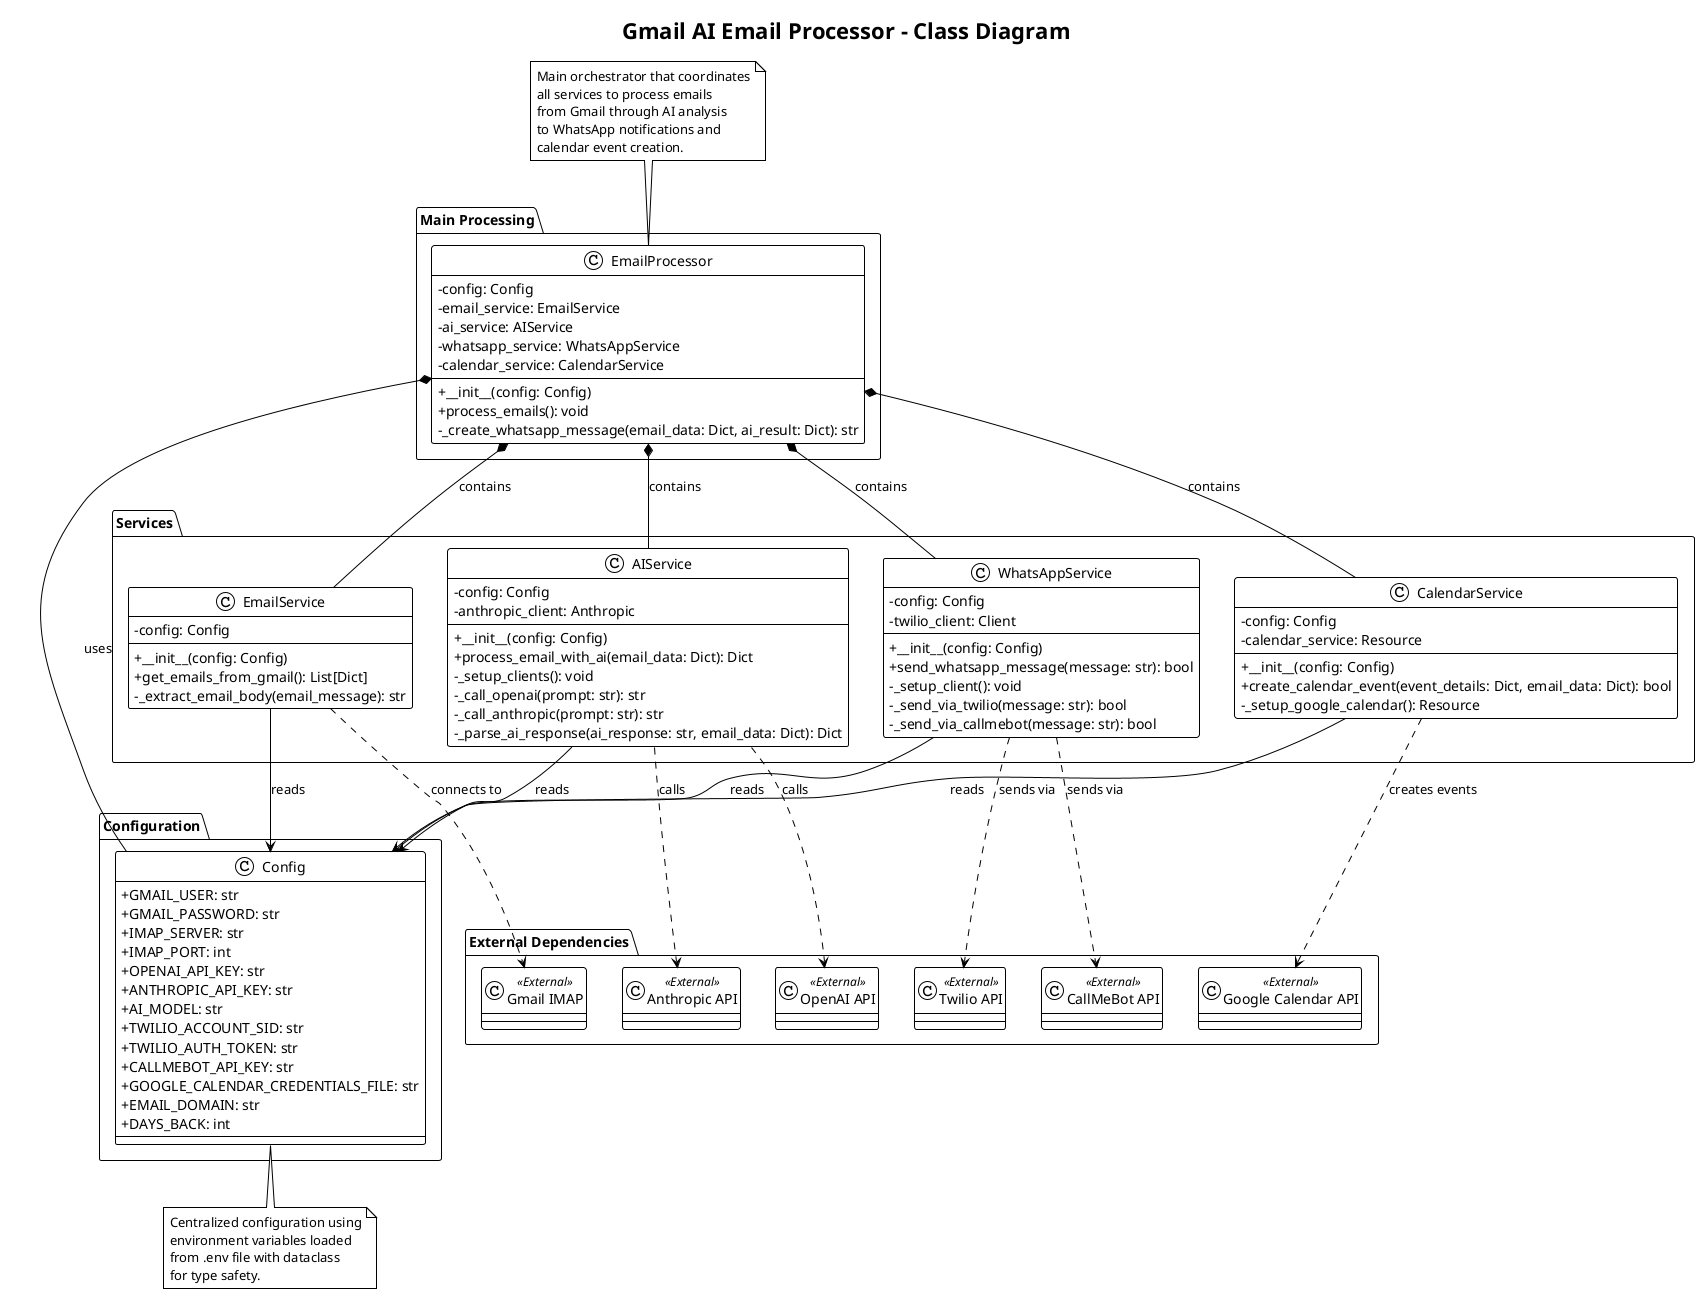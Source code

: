 @startuml Class_Diagram

!theme plain
skinparam backgroundColor #FFFFFF
skinparam classAttributeIconSize 0

title Gmail AI Email Processor - Class Diagram

package "Configuration" {
    class Config {
        +GMAIL_USER: str
        +GMAIL_PASSWORD: str
        +IMAP_SERVER: str
        +IMAP_PORT: int
        +OPENAI_API_KEY: str
        +ANTHROPIC_API_KEY: str
        +AI_MODEL: str
        +TWILIO_ACCOUNT_SID: str
        +TWILIO_AUTH_TOKEN: str
        +CALLMEBOT_API_KEY: str
        +GOOGLE_CALENDAR_CREDENTIALS_FILE: str
        +EMAIL_DOMAIN: str
        +DAYS_BACK: int
    }
}

package "Main Processing" {
    class EmailProcessor {
        -config: Config
        -email_service: EmailService
        -ai_service: AIService
        -whatsapp_service: WhatsAppService
        -calendar_service: CalendarService
        --
        +__init__(config: Config)
        +process_emails(): void
        -_create_whatsapp_message(email_data: Dict, ai_result: Dict): str
    }
}

package "Services" {
    class EmailService {
        -config: Config
        --
        +__init__(config: Config)
        +get_emails_from_gmail(): List[Dict]
        -_extract_email_body(email_message): str
    }

    class AIService {
        -config: Config
        -anthropic_client: Anthropic
        --
        +__init__(config: Config)
        +process_email_with_ai(email_data: Dict): Dict
        -_setup_clients(): void
        -_call_openai(prompt: str): str
        -_call_anthropic(prompt: str): str
        -_parse_ai_response(ai_response: str, email_data: Dict): Dict
    }

    class WhatsAppService {
        -config: Config
        -twilio_client: Client
        --
        +__init__(config: Config)
        +send_whatsapp_message(message: str): bool
        -_setup_client(): void
        -_send_via_twilio(message: str): bool
        -_send_via_callmebot(message: str): bool
    }

    class CalendarService {
        -config: Config
        -calendar_service: Resource
        --
        +__init__(config: Config)
        +create_calendar_event(event_details: Dict, email_data: Dict): bool
        -_setup_google_calendar(): Resource
    }
}

package "External Dependencies" {
    class "Gmail IMAP" as Gmail <<External>>
    class "OpenAI API" as OpenAI <<External>>
    class "Anthropic API" as Anthropic <<External>>
    class "Twilio API" as Twilio <<External>>
    class "CallMeBot API" as CallMeBot <<External>>
    class "Google Calendar API" as GoogleCal <<External>>
}

' Relationships
EmailProcessor *-- Config : uses
EmailProcessor *-- EmailService : contains
EmailProcessor *-- AIService : contains
EmailProcessor *-- WhatsAppService : contains
EmailProcessor *-- CalendarService : contains

EmailService ..> Gmail : connects to
AIService ..> OpenAI : calls
AIService ..> Anthropic : calls
WhatsAppService ..> Twilio : sends via
WhatsAppService ..> CallMeBot : sends via
CalendarService ..> GoogleCal : creates events

EmailService --> Config : reads
AIService --> Config : reads
WhatsAppService --> Config : reads
CalendarService --> Config : reads

note top of EmailProcessor
    Main orchestrator that coordinates
    all services to process emails
    from Gmail through AI analysis
    to WhatsApp notifications and
    calendar event creation.
end note

note bottom of Config
    Centralized configuration using
    environment variables loaded
    from .env file with dataclass
    for type safety.
end note

@enduml

